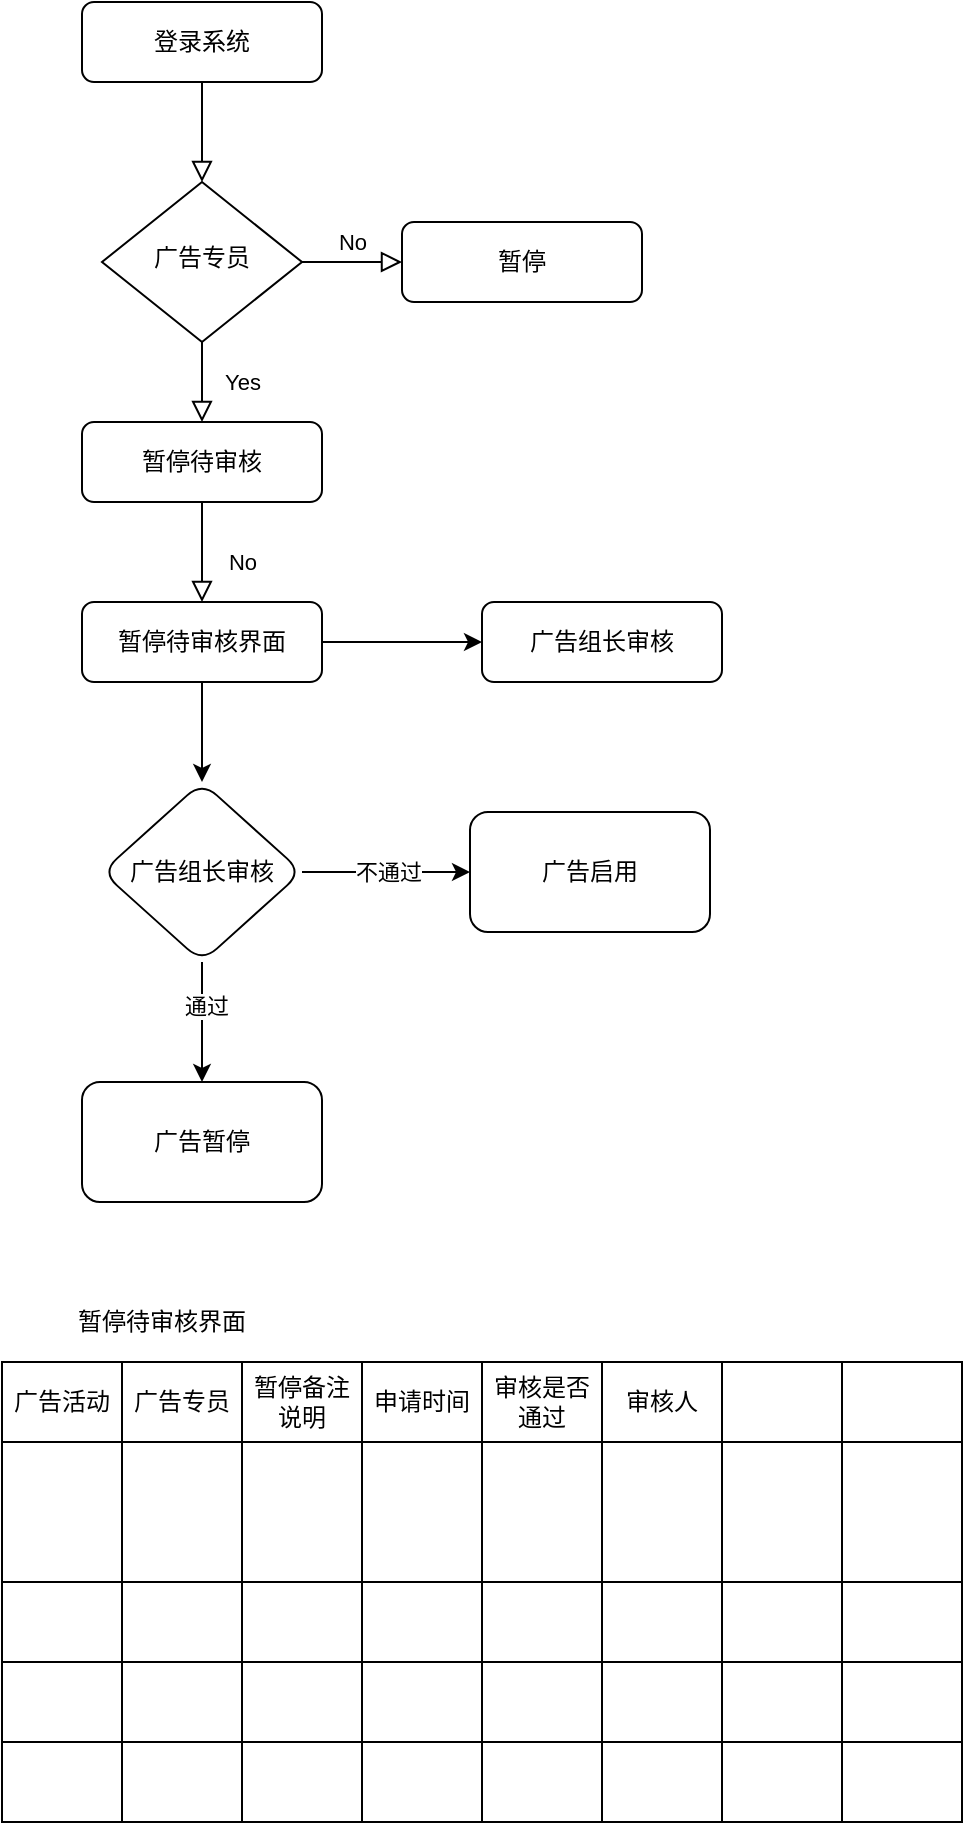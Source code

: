 <mxfile version="14.7.0" type="github">
  <diagram id="C5RBs43oDa-KdzZeNtuy" name="Page-1">
    <mxGraphModel dx="1422" dy="762" grid="1" gridSize="10" guides="1" tooltips="1" connect="1" arrows="1" fold="1" page="1" pageScale="1" pageWidth="827" pageHeight="1169" math="0" shadow="0">
      <root>
        <mxCell id="WIyWlLk6GJQsqaUBKTNV-0" />
        <mxCell id="WIyWlLk6GJQsqaUBKTNV-1" parent="WIyWlLk6GJQsqaUBKTNV-0" />
        <mxCell id="WIyWlLk6GJQsqaUBKTNV-2" value="" style="rounded=0;html=1;jettySize=auto;orthogonalLoop=1;fontSize=11;endArrow=block;endFill=0;endSize=8;strokeWidth=1;shadow=0;labelBackgroundColor=none;edgeStyle=orthogonalEdgeStyle;" parent="WIyWlLk6GJQsqaUBKTNV-1" source="WIyWlLk6GJQsqaUBKTNV-3" target="WIyWlLk6GJQsqaUBKTNV-6" edge="1">
          <mxGeometry relative="1" as="geometry" />
        </mxCell>
        <mxCell id="WIyWlLk6GJQsqaUBKTNV-3" value="登录系统" style="rounded=1;whiteSpace=wrap;html=1;fontSize=12;glass=0;strokeWidth=1;shadow=0;" parent="WIyWlLk6GJQsqaUBKTNV-1" vertex="1">
          <mxGeometry x="160" y="80" width="120" height="40" as="geometry" />
        </mxCell>
        <mxCell id="WIyWlLk6GJQsqaUBKTNV-4" value="Yes" style="rounded=0;html=1;jettySize=auto;orthogonalLoop=1;fontSize=11;endArrow=block;endFill=0;endSize=8;strokeWidth=1;shadow=0;labelBackgroundColor=none;edgeStyle=orthogonalEdgeStyle;" parent="WIyWlLk6GJQsqaUBKTNV-1" source="WIyWlLk6GJQsqaUBKTNV-6" edge="1">
          <mxGeometry y="20" relative="1" as="geometry">
            <mxPoint as="offset" />
            <mxPoint x="220" y="290" as="targetPoint" />
          </mxGeometry>
        </mxCell>
        <mxCell id="WIyWlLk6GJQsqaUBKTNV-5" value="No" style="edgeStyle=orthogonalEdgeStyle;rounded=0;html=1;jettySize=auto;orthogonalLoop=1;fontSize=11;endArrow=block;endFill=0;endSize=8;strokeWidth=1;shadow=0;labelBackgroundColor=none;" parent="WIyWlLk6GJQsqaUBKTNV-1" source="WIyWlLk6GJQsqaUBKTNV-6" target="WIyWlLk6GJQsqaUBKTNV-7" edge="1">
          <mxGeometry y="10" relative="1" as="geometry">
            <mxPoint as="offset" />
          </mxGeometry>
        </mxCell>
        <mxCell id="WIyWlLk6GJQsqaUBKTNV-6" value="广告专员" style="rhombus;whiteSpace=wrap;html=1;shadow=0;fontFamily=Helvetica;fontSize=12;align=center;strokeWidth=1;spacing=6;spacingTop=-4;" parent="WIyWlLk6GJQsqaUBKTNV-1" vertex="1">
          <mxGeometry x="170" y="170" width="100" height="80" as="geometry" />
        </mxCell>
        <mxCell id="WIyWlLk6GJQsqaUBKTNV-7" value="暂停" style="rounded=1;whiteSpace=wrap;html=1;fontSize=12;glass=0;strokeWidth=1;shadow=0;" parent="WIyWlLk6GJQsqaUBKTNV-1" vertex="1">
          <mxGeometry x="320" y="190" width="120" height="40" as="geometry" />
        </mxCell>
        <mxCell id="WIyWlLk6GJQsqaUBKTNV-8" value="No" style="rounded=0;html=1;jettySize=auto;orthogonalLoop=1;fontSize=11;endArrow=block;endFill=0;endSize=8;strokeWidth=1;shadow=0;labelBackgroundColor=none;edgeStyle=orthogonalEdgeStyle;exitX=0.5;exitY=1;exitDx=0;exitDy=0;fontStyle=0" parent="WIyWlLk6GJQsqaUBKTNV-1" source="WIyWlLk6GJQsqaUBKTNV-12" target="WIyWlLk6GJQsqaUBKTNV-11" edge="1">
          <mxGeometry x="0.2" y="20" relative="1" as="geometry">
            <mxPoint as="offset" />
            <mxPoint x="220" y="370" as="sourcePoint" />
            <Array as="points">
              <mxPoint x="220" y="360" />
              <mxPoint x="220" y="360" />
            </Array>
          </mxGeometry>
        </mxCell>
        <mxCell id="6UV9ZN7yxTBOZrWE2qNG-1" value="" style="edgeStyle=orthogonalEdgeStyle;rounded=0;orthogonalLoop=1;jettySize=auto;html=1;" edge="1" parent="WIyWlLk6GJQsqaUBKTNV-1" source="WIyWlLk6GJQsqaUBKTNV-11" target="6UV9ZN7yxTBOZrWE2qNG-0">
          <mxGeometry relative="1" as="geometry" />
        </mxCell>
        <mxCell id="6UV9ZN7yxTBOZrWE2qNG-3" value="" style="edgeStyle=orthogonalEdgeStyle;rounded=0;orthogonalLoop=1;jettySize=auto;html=1;" edge="1" parent="WIyWlLk6GJQsqaUBKTNV-1" source="WIyWlLk6GJQsqaUBKTNV-11" target="6UV9ZN7yxTBOZrWE2qNG-2">
          <mxGeometry relative="1" as="geometry" />
        </mxCell>
        <mxCell id="WIyWlLk6GJQsqaUBKTNV-11" value="暂停待审核界面" style="rounded=1;whiteSpace=wrap;html=1;fontSize=12;glass=0;strokeWidth=1;shadow=0;" parent="WIyWlLk6GJQsqaUBKTNV-1" vertex="1">
          <mxGeometry x="160" y="380" width="120" height="40" as="geometry" />
        </mxCell>
        <mxCell id="WIyWlLk6GJQsqaUBKTNV-12" value="暂停待审核" style="rounded=1;whiteSpace=wrap;html=1;fontSize=12;glass=0;strokeWidth=1;shadow=0;" parent="WIyWlLk6GJQsqaUBKTNV-1" vertex="1">
          <mxGeometry x="160" y="290" width="120" height="40" as="geometry" />
        </mxCell>
        <mxCell id="6UV9ZN7yxTBOZrWE2qNG-0" value="广告组长审核" style="rounded=1;whiteSpace=wrap;html=1;fontSize=12;glass=0;strokeWidth=1;shadow=0;" vertex="1" parent="WIyWlLk6GJQsqaUBKTNV-1">
          <mxGeometry x="360" y="380" width="120" height="40" as="geometry" />
        </mxCell>
        <mxCell id="6UV9ZN7yxTBOZrWE2qNG-8" value="" style="edgeStyle=orthogonalEdgeStyle;rounded=0;orthogonalLoop=1;jettySize=auto;html=1;" edge="1" parent="WIyWlLk6GJQsqaUBKTNV-1" source="6UV9ZN7yxTBOZrWE2qNG-2" target="6UV9ZN7yxTBOZrWE2qNG-7">
          <mxGeometry relative="1" as="geometry" />
        </mxCell>
        <mxCell id="6UV9ZN7yxTBOZrWE2qNG-9" value="通过" style="edgeLabel;html=1;align=center;verticalAlign=middle;resizable=0;points=[];" vertex="1" connectable="0" parent="6UV9ZN7yxTBOZrWE2qNG-8">
          <mxGeometry x="-0.263" y="2" relative="1" as="geometry">
            <mxPoint as="offset" />
          </mxGeometry>
        </mxCell>
        <mxCell id="6UV9ZN7yxTBOZrWE2qNG-2" value="广告组长审核" style="rhombus;whiteSpace=wrap;html=1;rounded=1;shadow=0;strokeWidth=1;glass=0;" vertex="1" parent="WIyWlLk6GJQsqaUBKTNV-1">
          <mxGeometry x="170" y="470" width="100" height="90" as="geometry" />
        </mxCell>
        <mxCell id="6UV9ZN7yxTBOZrWE2qNG-4" value="广告启用" style="whiteSpace=wrap;html=1;rounded=1;shadow=0;strokeWidth=1;glass=0;" vertex="1" parent="WIyWlLk6GJQsqaUBKTNV-1">
          <mxGeometry x="354" y="485" width="120" height="60" as="geometry" />
        </mxCell>
        <mxCell id="6UV9ZN7yxTBOZrWE2qNG-5" value="" style="edgeStyle=orthogonalEdgeStyle;rounded=0;orthogonalLoop=1;jettySize=auto;html=1;" edge="1" parent="WIyWlLk6GJQsqaUBKTNV-1" source="6UV9ZN7yxTBOZrWE2qNG-2" target="6UV9ZN7yxTBOZrWE2qNG-4">
          <mxGeometry relative="1" as="geometry">
            <Array as="points">
              <mxPoint x="310" y="515" />
              <mxPoint x="310" y="515" />
            </Array>
          </mxGeometry>
        </mxCell>
        <mxCell id="6UV9ZN7yxTBOZrWE2qNG-6" value="不通过" style="edgeLabel;html=1;align=center;verticalAlign=middle;resizable=0;points=[];" vertex="1" connectable="0" parent="6UV9ZN7yxTBOZrWE2qNG-5">
          <mxGeometry x="0.02" relative="1" as="geometry">
            <mxPoint as="offset" />
          </mxGeometry>
        </mxCell>
        <mxCell id="6UV9ZN7yxTBOZrWE2qNG-7" value="广告暂停" style="whiteSpace=wrap;html=1;rounded=1;shadow=0;strokeWidth=1;glass=0;" vertex="1" parent="WIyWlLk6GJQsqaUBKTNV-1">
          <mxGeometry x="160" y="620" width="120" height="60" as="geometry" />
        </mxCell>
        <mxCell id="6UV9ZN7yxTBOZrWE2qNG-14" value="" style="shape=table;html=1;whiteSpace=wrap;startSize=0;container=1;collapsible=0;childLayout=tableLayout;" vertex="1" parent="WIyWlLk6GJQsqaUBKTNV-1">
          <mxGeometry x="120" y="760" width="480" height="230" as="geometry" />
        </mxCell>
        <mxCell id="6UV9ZN7yxTBOZrWE2qNG-15" value="" style="shape=partialRectangle;html=1;whiteSpace=wrap;collapsible=0;dropTarget=0;pointerEvents=0;fillColor=none;top=0;left=0;bottom=0;right=0;points=[[0,0.5],[1,0.5]];portConstraint=eastwest;" vertex="1" parent="6UV9ZN7yxTBOZrWE2qNG-14">
          <mxGeometry width="480" height="40" as="geometry" />
        </mxCell>
        <mxCell id="6UV9ZN7yxTBOZrWE2qNG-16" value="广告活动" style="shape=partialRectangle;html=1;whiteSpace=wrap;connectable=0;overflow=hidden;fillColor=none;top=0;left=0;bottom=0;right=0;" vertex="1" parent="6UV9ZN7yxTBOZrWE2qNG-15">
          <mxGeometry width="60" height="40" as="geometry" />
        </mxCell>
        <mxCell id="6UV9ZN7yxTBOZrWE2qNG-17" value="广告专员" style="shape=partialRectangle;html=1;whiteSpace=wrap;connectable=0;overflow=hidden;fillColor=none;top=0;left=0;bottom=0;right=0;" vertex="1" parent="6UV9ZN7yxTBOZrWE2qNG-15">
          <mxGeometry x="60" width="60" height="40" as="geometry" />
        </mxCell>
        <mxCell id="6UV9ZN7yxTBOZrWE2qNG-18" value="暂停备注说明" style="shape=partialRectangle;html=1;whiteSpace=wrap;connectable=0;overflow=hidden;fillColor=none;top=0;left=0;bottom=0;right=0;" vertex="1" parent="6UV9ZN7yxTBOZrWE2qNG-15">
          <mxGeometry x="120" width="60" height="40" as="geometry" />
        </mxCell>
        <mxCell id="6UV9ZN7yxTBOZrWE2qNG-19" value="申请时间" style="shape=partialRectangle;html=1;whiteSpace=wrap;connectable=0;overflow=hidden;fillColor=none;top=0;left=0;bottom=0;right=0;" vertex="1" parent="6UV9ZN7yxTBOZrWE2qNG-15">
          <mxGeometry x="180" width="60" height="40" as="geometry" />
        </mxCell>
        <mxCell id="6UV9ZN7yxTBOZrWE2qNG-20" value="审核是否通过" style="shape=partialRectangle;html=1;whiteSpace=wrap;connectable=0;overflow=hidden;fillColor=none;top=0;left=0;bottom=0;right=0;" vertex="1" parent="6UV9ZN7yxTBOZrWE2qNG-15">
          <mxGeometry x="240" width="60" height="40" as="geometry" />
        </mxCell>
        <mxCell id="6UV9ZN7yxTBOZrWE2qNG-21" value="审核人" style="shape=partialRectangle;html=1;whiteSpace=wrap;connectable=0;overflow=hidden;fillColor=none;top=0;left=0;bottom=0;right=0;" vertex="1" parent="6UV9ZN7yxTBOZrWE2qNG-15">
          <mxGeometry x="300" width="60" height="40" as="geometry" />
        </mxCell>
        <mxCell id="6UV9ZN7yxTBOZrWE2qNG-22" value="" style="shape=partialRectangle;html=1;whiteSpace=wrap;connectable=0;overflow=hidden;fillColor=none;top=0;left=0;bottom=0;right=0;" vertex="1" parent="6UV9ZN7yxTBOZrWE2qNG-15">
          <mxGeometry x="360" width="60" height="40" as="geometry" />
        </mxCell>
        <mxCell id="6UV9ZN7yxTBOZrWE2qNG-23" value="" style="shape=partialRectangle;html=1;whiteSpace=wrap;connectable=0;overflow=hidden;fillColor=none;top=0;left=0;bottom=0;right=0;" vertex="1" parent="6UV9ZN7yxTBOZrWE2qNG-15">
          <mxGeometry x="420" width="60" height="40" as="geometry" />
        </mxCell>
        <mxCell id="6UV9ZN7yxTBOZrWE2qNG-24" value="" style="shape=partialRectangle;html=1;whiteSpace=wrap;collapsible=0;dropTarget=0;pointerEvents=0;fillColor=none;top=0;left=0;bottom=0;right=0;points=[[0,0.5],[1,0.5]];portConstraint=eastwest;" vertex="1" parent="6UV9ZN7yxTBOZrWE2qNG-14">
          <mxGeometry y="40" width="480" height="70" as="geometry" />
        </mxCell>
        <mxCell id="6UV9ZN7yxTBOZrWE2qNG-25" value="" style="shape=partialRectangle;html=1;whiteSpace=wrap;connectable=0;overflow=hidden;fillColor=none;top=0;left=0;bottom=0;right=0;" vertex="1" parent="6UV9ZN7yxTBOZrWE2qNG-24">
          <mxGeometry width="60" height="70" as="geometry" />
        </mxCell>
        <mxCell id="6UV9ZN7yxTBOZrWE2qNG-26" value="" style="shape=partialRectangle;html=1;whiteSpace=wrap;connectable=0;overflow=hidden;fillColor=none;top=0;left=0;bottom=0;right=0;" vertex="1" parent="6UV9ZN7yxTBOZrWE2qNG-24">
          <mxGeometry x="60" width="60" height="70" as="geometry" />
        </mxCell>
        <mxCell id="6UV9ZN7yxTBOZrWE2qNG-27" value="" style="shape=partialRectangle;html=1;whiteSpace=wrap;connectable=0;overflow=hidden;fillColor=none;top=0;left=0;bottom=0;right=0;" vertex="1" parent="6UV9ZN7yxTBOZrWE2qNG-24">
          <mxGeometry x="120" width="60" height="70" as="geometry" />
        </mxCell>
        <mxCell id="6UV9ZN7yxTBOZrWE2qNG-28" value="" style="shape=partialRectangle;html=1;whiteSpace=wrap;connectable=0;overflow=hidden;fillColor=none;top=0;left=0;bottom=0;right=0;" vertex="1" parent="6UV9ZN7yxTBOZrWE2qNG-24">
          <mxGeometry x="180" width="60" height="70" as="geometry" />
        </mxCell>
        <mxCell id="6UV9ZN7yxTBOZrWE2qNG-29" value="" style="shape=partialRectangle;html=1;whiteSpace=wrap;connectable=0;overflow=hidden;fillColor=none;top=0;left=0;bottom=0;right=0;" vertex="1" parent="6UV9ZN7yxTBOZrWE2qNG-24">
          <mxGeometry x="240" width="60" height="70" as="geometry" />
        </mxCell>
        <mxCell id="6UV9ZN7yxTBOZrWE2qNG-30" value="" style="shape=partialRectangle;html=1;whiteSpace=wrap;connectable=0;overflow=hidden;fillColor=none;top=0;left=0;bottom=0;right=0;" vertex="1" parent="6UV9ZN7yxTBOZrWE2qNG-24">
          <mxGeometry x="300" width="60" height="70" as="geometry" />
        </mxCell>
        <mxCell id="6UV9ZN7yxTBOZrWE2qNG-31" value="" style="shape=partialRectangle;html=1;whiteSpace=wrap;connectable=0;overflow=hidden;fillColor=none;top=0;left=0;bottom=0;right=0;" vertex="1" parent="6UV9ZN7yxTBOZrWE2qNG-24">
          <mxGeometry x="360" width="60" height="70" as="geometry" />
        </mxCell>
        <mxCell id="6UV9ZN7yxTBOZrWE2qNG-32" value="" style="shape=partialRectangle;html=1;whiteSpace=wrap;connectable=0;overflow=hidden;fillColor=none;top=0;left=0;bottom=0;right=0;" vertex="1" parent="6UV9ZN7yxTBOZrWE2qNG-24">
          <mxGeometry x="420" width="60" height="70" as="geometry" />
        </mxCell>
        <mxCell id="6UV9ZN7yxTBOZrWE2qNG-33" value="" style="shape=partialRectangle;html=1;whiteSpace=wrap;collapsible=0;dropTarget=0;pointerEvents=0;fillColor=none;top=0;left=0;bottom=0;right=0;points=[[0,0.5],[1,0.5]];portConstraint=eastwest;" vertex="1" parent="6UV9ZN7yxTBOZrWE2qNG-14">
          <mxGeometry y="110" width="480" height="40" as="geometry" />
        </mxCell>
        <mxCell id="6UV9ZN7yxTBOZrWE2qNG-34" value="" style="shape=partialRectangle;html=1;whiteSpace=wrap;connectable=0;overflow=hidden;fillColor=none;top=0;left=0;bottom=0;right=0;" vertex="1" parent="6UV9ZN7yxTBOZrWE2qNG-33">
          <mxGeometry width="60" height="40" as="geometry" />
        </mxCell>
        <mxCell id="6UV9ZN7yxTBOZrWE2qNG-35" value="" style="shape=partialRectangle;html=1;whiteSpace=wrap;connectable=0;overflow=hidden;fillColor=none;top=0;left=0;bottom=0;right=0;" vertex="1" parent="6UV9ZN7yxTBOZrWE2qNG-33">
          <mxGeometry x="60" width="60" height="40" as="geometry" />
        </mxCell>
        <mxCell id="6UV9ZN7yxTBOZrWE2qNG-36" value="" style="shape=partialRectangle;html=1;whiteSpace=wrap;connectable=0;overflow=hidden;fillColor=none;top=0;left=0;bottom=0;right=0;" vertex="1" parent="6UV9ZN7yxTBOZrWE2qNG-33">
          <mxGeometry x="120" width="60" height="40" as="geometry" />
        </mxCell>
        <mxCell id="6UV9ZN7yxTBOZrWE2qNG-37" value="" style="shape=partialRectangle;html=1;whiteSpace=wrap;connectable=0;overflow=hidden;fillColor=none;top=0;left=0;bottom=0;right=0;" vertex="1" parent="6UV9ZN7yxTBOZrWE2qNG-33">
          <mxGeometry x="180" width="60" height="40" as="geometry" />
        </mxCell>
        <mxCell id="6UV9ZN7yxTBOZrWE2qNG-38" value="" style="shape=partialRectangle;html=1;whiteSpace=wrap;connectable=0;overflow=hidden;fillColor=none;top=0;left=0;bottom=0;right=0;" vertex="1" parent="6UV9ZN7yxTBOZrWE2qNG-33">
          <mxGeometry x="240" width="60" height="40" as="geometry" />
        </mxCell>
        <mxCell id="6UV9ZN7yxTBOZrWE2qNG-39" value="" style="shape=partialRectangle;html=1;whiteSpace=wrap;connectable=0;overflow=hidden;fillColor=none;top=0;left=0;bottom=0;right=0;" vertex="1" parent="6UV9ZN7yxTBOZrWE2qNG-33">
          <mxGeometry x="300" width="60" height="40" as="geometry" />
        </mxCell>
        <mxCell id="6UV9ZN7yxTBOZrWE2qNG-40" value="" style="shape=partialRectangle;html=1;whiteSpace=wrap;connectable=0;overflow=hidden;fillColor=none;top=0;left=0;bottom=0;right=0;" vertex="1" parent="6UV9ZN7yxTBOZrWE2qNG-33">
          <mxGeometry x="360" width="60" height="40" as="geometry" />
        </mxCell>
        <mxCell id="6UV9ZN7yxTBOZrWE2qNG-41" value="" style="shape=partialRectangle;html=1;whiteSpace=wrap;connectable=0;overflow=hidden;fillColor=none;top=0;left=0;bottom=0;right=0;" vertex="1" parent="6UV9ZN7yxTBOZrWE2qNG-33">
          <mxGeometry x="420" width="60" height="40" as="geometry" />
        </mxCell>
        <mxCell id="6UV9ZN7yxTBOZrWE2qNG-42" value="" style="shape=partialRectangle;html=1;whiteSpace=wrap;collapsible=0;dropTarget=0;pointerEvents=0;fillColor=none;top=0;left=0;bottom=0;right=0;points=[[0,0.5],[1,0.5]];portConstraint=eastwest;" vertex="1" parent="6UV9ZN7yxTBOZrWE2qNG-14">
          <mxGeometry y="150" width="480" height="40" as="geometry" />
        </mxCell>
        <mxCell id="6UV9ZN7yxTBOZrWE2qNG-43" value="" style="shape=partialRectangle;html=1;whiteSpace=wrap;connectable=0;overflow=hidden;fillColor=none;top=0;left=0;bottom=0;right=0;" vertex="1" parent="6UV9ZN7yxTBOZrWE2qNG-42">
          <mxGeometry width="60" height="40" as="geometry" />
        </mxCell>
        <mxCell id="6UV9ZN7yxTBOZrWE2qNG-44" value="" style="shape=partialRectangle;html=1;whiteSpace=wrap;connectable=0;overflow=hidden;fillColor=none;top=0;left=0;bottom=0;right=0;" vertex="1" parent="6UV9ZN7yxTBOZrWE2qNG-42">
          <mxGeometry x="60" width="60" height="40" as="geometry" />
        </mxCell>
        <mxCell id="6UV9ZN7yxTBOZrWE2qNG-45" value="" style="shape=partialRectangle;html=1;whiteSpace=wrap;connectable=0;overflow=hidden;fillColor=none;top=0;left=0;bottom=0;right=0;" vertex="1" parent="6UV9ZN7yxTBOZrWE2qNG-42">
          <mxGeometry x="120" width="60" height="40" as="geometry" />
        </mxCell>
        <mxCell id="6UV9ZN7yxTBOZrWE2qNG-46" value="" style="shape=partialRectangle;html=1;whiteSpace=wrap;connectable=0;overflow=hidden;fillColor=none;top=0;left=0;bottom=0;right=0;" vertex="1" parent="6UV9ZN7yxTBOZrWE2qNG-42">
          <mxGeometry x="180" width="60" height="40" as="geometry" />
        </mxCell>
        <mxCell id="6UV9ZN7yxTBOZrWE2qNG-47" value="" style="shape=partialRectangle;html=1;whiteSpace=wrap;connectable=0;overflow=hidden;fillColor=none;top=0;left=0;bottom=0;right=0;" vertex="1" parent="6UV9ZN7yxTBOZrWE2qNG-42">
          <mxGeometry x="240" width="60" height="40" as="geometry" />
        </mxCell>
        <mxCell id="6UV9ZN7yxTBOZrWE2qNG-48" value="" style="shape=partialRectangle;html=1;whiteSpace=wrap;connectable=0;overflow=hidden;fillColor=none;top=0;left=0;bottom=0;right=0;" vertex="1" parent="6UV9ZN7yxTBOZrWE2qNG-42">
          <mxGeometry x="300" width="60" height="40" as="geometry" />
        </mxCell>
        <mxCell id="6UV9ZN7yxTBOZrWE2qNG-49" value="" style="shape=partialRectangle;html=1;whiteSpace=wrap;connectable=0;overflow=hidden;fillColor=none;top=0;left=0;bottom=0;right=0;" vertex="1" parent="6UV9ZN7yxTBOZrWE2qNG-42">
          <mxGeometry x="360" width="60" height="40" as="geometry" />
        </mxCell>
        <mxCell id="6UV9ZN7yxTBOZrWE2qNG-50" value="" style="shape=partialRectangle;html=1;whiteSpace=wrap;connectable=0;overflow=hidden;fillColor=none;top=0;left=0;bottom=0;right=0;" vertex="1" parent="6UV9ZN7yxTBOZrWE2qNG-42">
          <mxGeometry x="420" width="60" height="40" as="geometry" />
        </mxCell>
        <mxCell id="6UV9ZN7yxTBOZrWE2qNG-51" value="" style="shape=partialRectangle;html=1;whiteSpace=wrap;collapsible=0;dropTarget=0;pointerEvents=0;fillColor=none;top=0;left=0;bottom=0;right=0;points=[[0,0.5],[1,0.5]];portConstraint=eastwest;" vertex="1" parent="6UV9ZN7yxTBOZrWE2qNG-14">
          <mxGeometry y="190" width="480" height="40" as="geometry" />
        </mxCell>
        <mxCell id="6UV9ZN7yxTBOZrWE2qNG-52" value="" style="shape=partialRectangle;html=1;whiteSpace=wrap;connectable=0;overflow=hidden;fillColor=none;top=0;left=0;bottom=0;right=0;" vertex="1" parent="6UV9ZN7yxTBOZrWE2qNG-51">
          <mxGeometry width="60" height="40" as="geometry" />
        </mxCell>
        <mxCell id="6UV9ZN7yxTBOZrWE2qNG-53" value="" style="shape=partialRectangle;html=1;whiteSpace=wrap;connectable=0;overflow=hidden;fillColor=none;top=0;left=0;bottom=0;right=0;" vertex="1" parent="6UV9ZN7yxTBOZrWE2qNG-51">
          <mxGeometry x="60" width="60" height="40" as="geometry" />
        </mxCell>
        <mxCell id="6UV9ZN7yxTBOZrWE2qNG-54" value="" style="shape=partialRectangle;html=1;whiteSpace=wrap;connectable=0;overflow=hidden;fillColor=none;top=0;left=0;bottom=0;right=0;" vertex="1" parent="6UV9ZN7yxTBOZrWE2qNG-51">
          <mxGeometry x="120" width="60" height="40" as="geometry" />
        </mxCell>
        <mxCell id="6UV9ZN7yxTBOZrWE2qNG-55" value="" style="shape=partialRectangle;html=1;whiteSpace=wrap;connectable=0;overflow=hidden;fillColor=none;top=0;left=0;bottom=0;right=0;" vertex="1" parent="6UV9ZN7yxTBOZrWE2qNG-51">
          <mxGeometry x="180" width="60" height="40" as="geometry" />
        </mxCell>
        <mxCell id="6UV9ZN7yxTBOZrWE2qNG-56" value="" style="shape=partialRectangle;html=1;whiteSpace=wrap;connectable=0;overflow=hidden;fillColor=none;top=0;left=0;bottom=0;right=0;" vertex="1" parent="6UV9ZN7yxTBOZrWE2qNG-51">
          <mxGeometry x="240" width="60" height="40" as="geometry" />
        </mxCell>
        <mxCell id="6UV9ZN7yxTBOZrWE2qNG-57" value="" style="shape=partialRectangle;html=1;whiteSpace=wrap;connectable=0;overflow=hidden;fillColor=none;top=0;left=0;bottom=0;right=0;" vertex="1" parent="6UV9ZN7yxTBOZrWE2qNG-51">
          <mxGeometry x="300" width="60" height="40" as="geometry" />
        </mxCell>
        <mxCell id="6UV9ZN7yxTBOZrWE2qNG-58" value="" style="shape=partialRectangle;html=1;whiteSpace=wrap;connectable=0;overflow=hidden;fillColor=none;top=0;left=0;bottom=0;right=0;" vertex="1" parent="6UV9ZN7yxTBOZrWE2qNG-51">
          <mxGeometry x="360" width="60" height="40" as="geometry" />
        </mxCell>
        <mxCell id="6UV9ZN7yxTBOZrWE2qNG-59" value="" style="shape=partialRectangle;html=1;whiteSpace=wrap;connectable=0;overflow=hidden;fillColor=none;top=0;left=0;bottom=0;right=0;" vertex="1" parent="6UV9ZN7yxTBOZrWE2qNG-51">
          <mxGeometry x="420" width="60" height="40" as="geometry" />
        </mxCell>
        <mxCell id="6UV9ZN7yxTBOZrWE2qNG-60" value="暂停待审核界面" style="text;html=1;strokeColor=none;fillColor=none;align=center;verticalAlign=middle;whiteSpace=wrap;rounded=0;" vertex="1" parent="WIyWlLk6GJQsqaUBKTNV-1">
          <mxGeometry x="120" y="730" width="160" height="20" as="geometry" />
        </mxCell>
      </root>
    </mxGraphModel>
  </diagram>
</mxfile>
